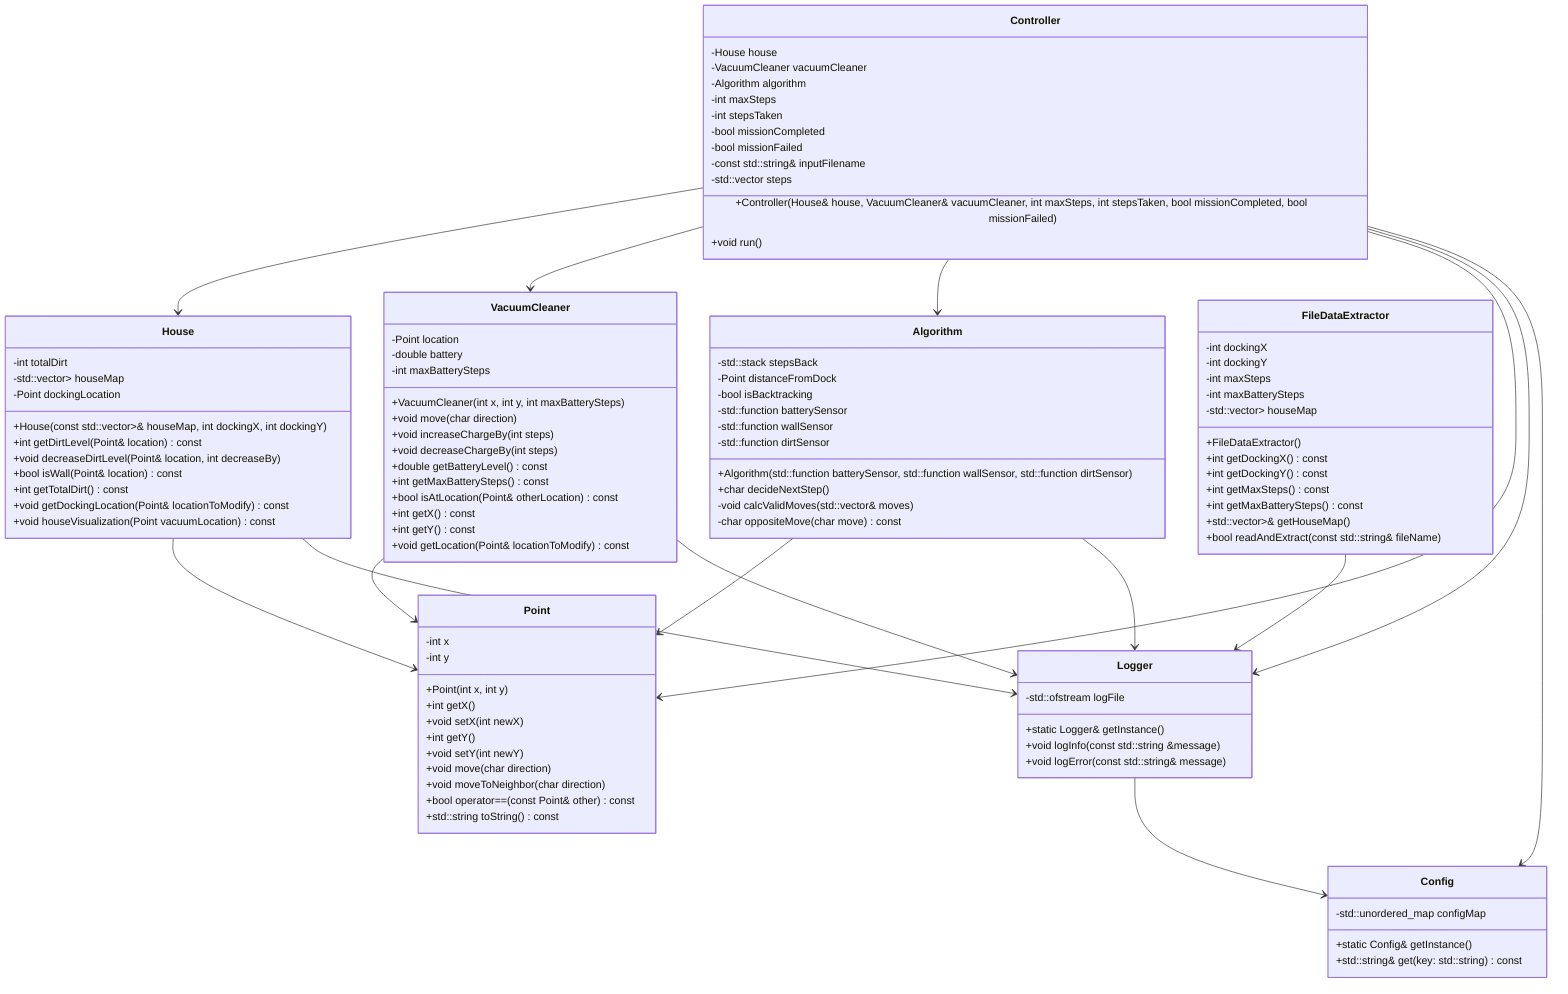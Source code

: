 classDiagram
    class Algorithm {
        +Algorithm(std::function<double()> batterySensor, std::function<bool(char)> wallSensor, std::function<int(char)> dirtSensor)
        +char decideNextStep()
        -void calcValidMoves(std::vector<char>& moves)
        -char oppositeMove(char move) const
        -std::stack<char> stepsBack
        -Point distanceFromDock
        -bool isBacktracking
        -std::function<double> batterySensor
        -std::function<bool,char> wallSensor
        -std::function<int,char> dirtSensor
    }

    class Point {
        -int x
        -int y
        +Point(int x, int y)
        +int getX()
        +void setX(int newX)
        +int getY()
        +void setY(int newY)
        +void move(char direction)
        +void moveToNeighbor(char direction)
        +bool operator==(const Point& other) const
        +std::string toString() const
    }

    class VacuumCleaner {
        -Point location
        -double battery
        -int maxBatterySteps
        +VacuumCleaner(int x, int y, int maxBatterySteps)
        +void move(char direction)
        +void increaseChargeBy(int steps)
        +void decreaseChargeBy(int steps)
        +double getBatteryLevel() const
        +int getMaxBatterySteps() const
        +bool isAtLocation(Point& otherLocation) const
        +int getX() const
        +int getY() const
        +void getLocation(Point& locationToModify) const
    }

    class House {
        -int totalDirt
        -std::vector<std::vector<int>> houseMap
        -Point dockingLocation
        +House(const std::vector<std::vector<int>>& houseMap, int dockingX, int dockingY)
        +int getDirtLevel(Point& location) const
        +void decreaseDirtLevel(Point& location, int decreaseBy)
        +bool isWall(Point& location) const
        +int getTotalDirt() const
        +void getDockingLocation(Point& locationToModify) const
        +void houseVisualization(Point vacuumLocation) const
    }

    class FileDataExtractor {
        -int dockingX
        -int dockingY
        -int maxSteps
        -int maxBatterySteps
        -std::vector<std::vector<int>> houseMap
        +FileDataExtractor()
        +int getDockingX() const
        +int getDockingY() const
        +int getMaxSteps() const
        +int getMaxBatterySteps() const
        +std::vector<std::vector<int>>& getHouseMap()
        +bool readAndExtract(const std::string& fileName)
    }

    class Controller {
        -House house
        -VacuumCleaner vacuumCleaner
        -Algorithm algorithm
        -int maxSteps
        -int stepsTaken
        -bool missionCompleted
        -bool missionFailed
        -const std::string& inputFilename
        -std::vector<char> steps
        +Controller(House& house, VacuumCleaner& vacuumCleaner, int maxSteps, int stepsTaken, bool missionCompleted, bool missionFailed)
        +void run()
    }

    class Logger {
        -std::ofstream logFile
        +static Logger& getInstance() 
        +void logInfo(const std::string &message)
        +void logError(const std::string& message)
    }

    class Config {
        -std::unordered_map<std::string, std::string> configMap
        +static Config& getInstance()
        +std::string& get(key: std::string) const
    }

    Algorithm --> Point
    Algorithm --> Logger
    FileDataExtractor --> Logger
    Controller --> House
    Controller --> VacuumCleaner
    Controller --> Algorithm
    Controller --> Point
    Controller --> Logger
    Controller --> Config
    House --> Point
    House --> Logger
    VacuumCleaner --> Point
    VacuumCleaner --> Logger
    Logger --> Config